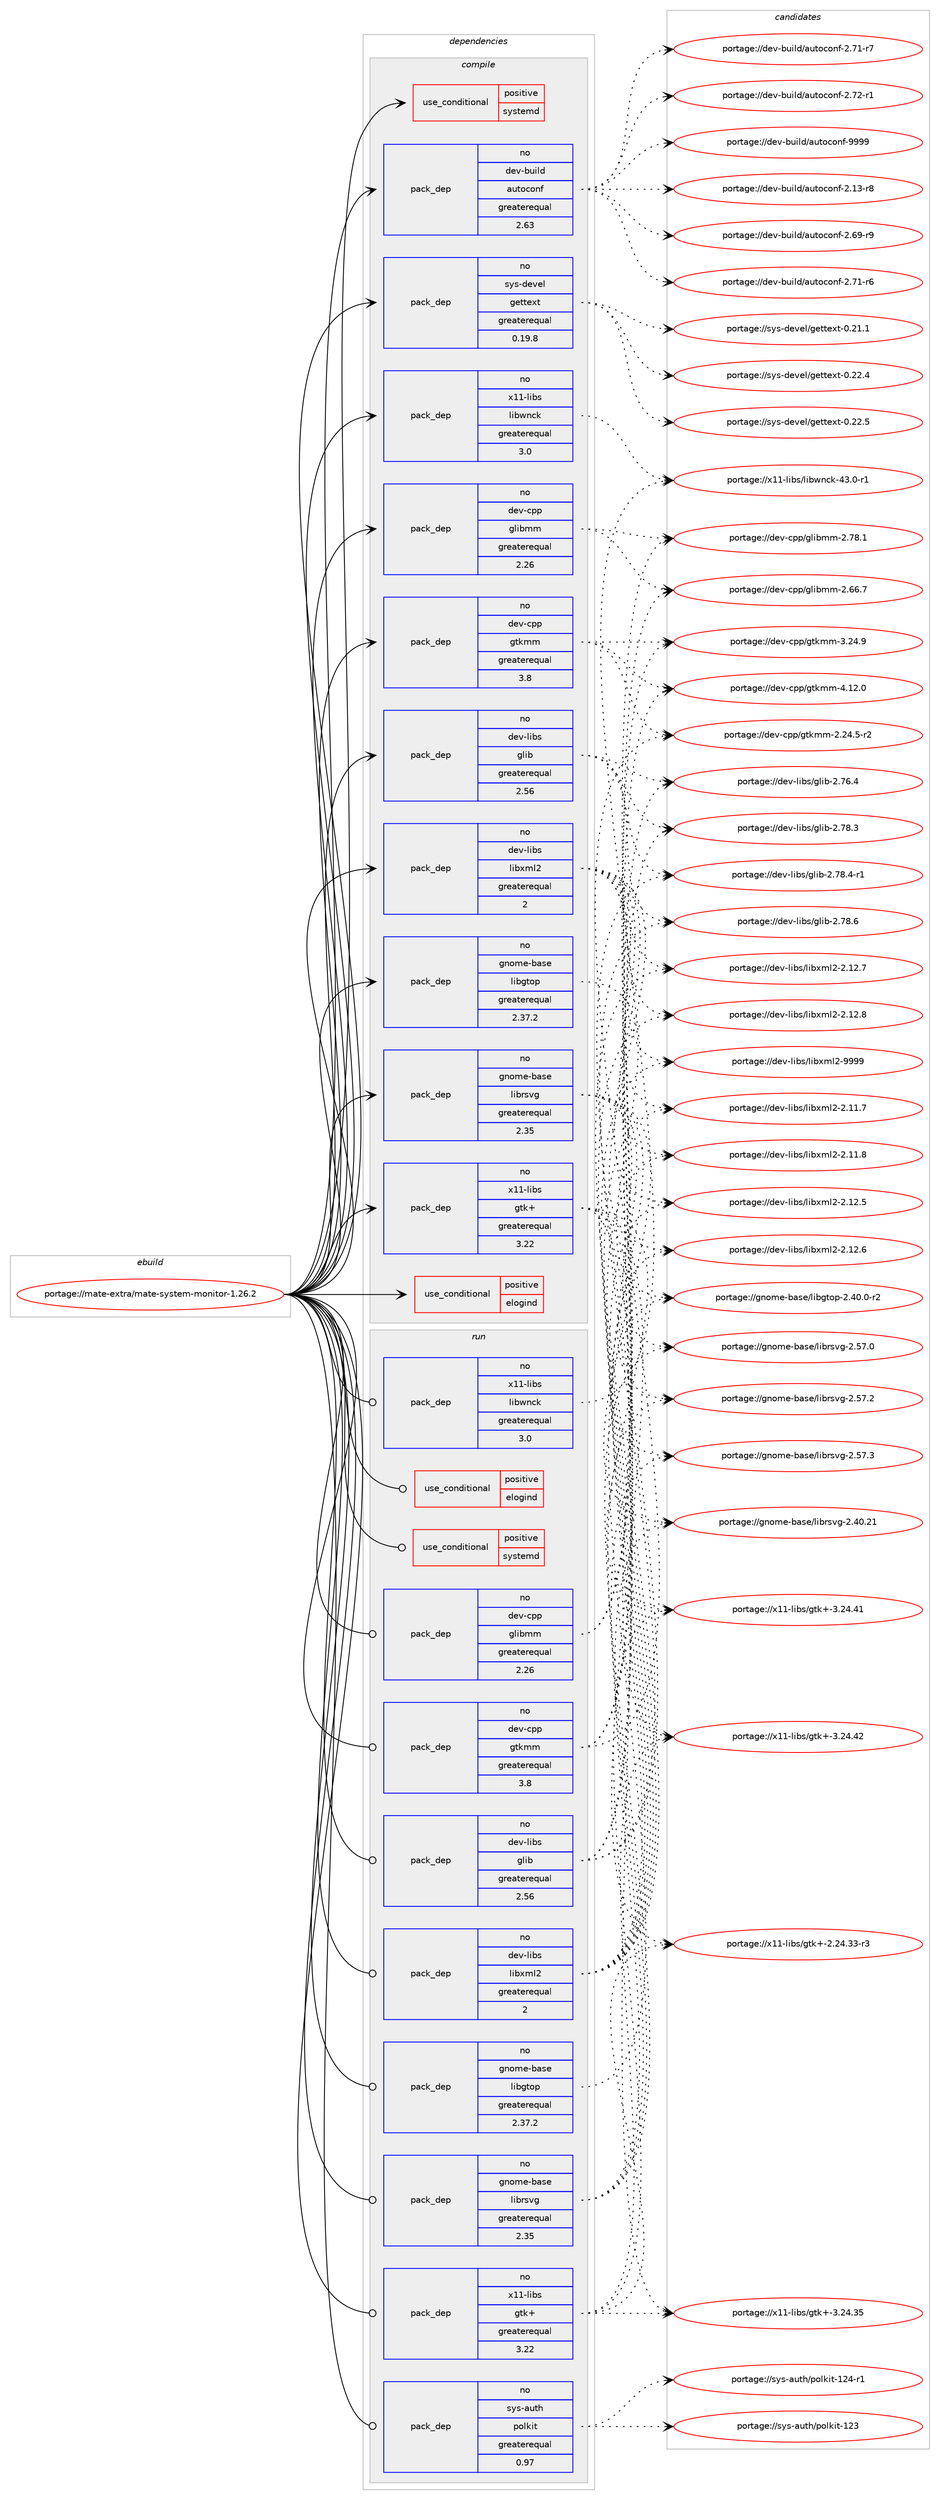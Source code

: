 digraph prolog {

# *************
# Graph options
# *************

newrank=true;
concentrate=true;
compound=true;
graph [rankdir=LR,fontname=Helvetica,fontsize=10,ranksep=1.5];#, ranksep=2.5, nodesep=0.2];
edge  [arrowhead=vee];
node  [fontname=Helvetica,fontsize=10];

# **********
# The ebuild
# **********

subgraph cluster_leftcol {
color=gray;
rank=same;
label=<<i>ebuild</i>>;
id [label="portage://mate-extra/mate-system-monitor-1.26.2", color=red, width=4, href="../mate-extra/mate-system-monitor-1.26.2.svg"];
}

# ****************
# The dependencies
# ****************

subgraph cluster_midcol {
color=gray;
label=<<i>dependencies</i>>;
subgraph cluster_compile {
fillcolor="#eeeeee";
style=filled;
label=<<i>compile</i>>;
subgraph cond69415 {
dependency148026 [label=<<TABLE BORDER="0" CELLBORDER="1" CELLSPACING="0" CELLPADDING="4"><TR><TD ROWSPAN="3" CELLPADDING="10">use_conditional</TD></TR><TR><TD>positive</TD></TR><TR><TD>elogind</TD></TR></TABLE>>, shape=none, color=red];
# *** BEGIN UNKNOWN DEPENDENCY TYPE (TODO) ***
# dependency148026 -> package_dependency(portage://mate-extra/mate-system-monitor-1.26.2,install,no,sys-auth,elogind,none,[,,],[],[])
# *** END UNKNOWN DEPENDENCY TYPE (TODO) ***

}
id:e -> dependency148026:w [weight=20,style="solid",arrowhead="vee"];
subgraph cond69416 {
dependency148027 [label=<<TABLE BORDER="0" CELLBORDER="1" CELLSPACING="0" CELLPADDING="4"><TR><TD ROWSPAN="3" CELLPADDING="10">use_conditional</TD></TR><TR><TD>positive</TD></TR><TR><TD>systemd</TD></TR></TABLE>>, shape=none, color=red];
# *** BEGIN UNKNOWN DEPENDENCY TYPE (TODO) ***
# dependency148027 -> package_dependency(portage://mate-extra/mate-system-monitor-1.26.2,install,no,sys-apps,systemd,none,[,,],[],[])
# *** END UNKNOWN DEPENDENCY TYPE (TODO) ***

}
id:e -> dependency148027:w [weight=20,style="solid",arrowhead="vee"];
# *** BEGIN UNKNOWN DEPENDENCY TYPE (TODO) ***
# id -> package_dependency(portage://mate-extra/mate-system-monitor-1.26.2,install,no,app-text,yelp-tools,none,[,,],[],[])
# *** END UNKNOWN DEPENDENCY TYPE (TODO) ***

subgraph pack76345 {
dependency148028 [label=<<TABLE BORDER="0" CELLBORDER="1" CELLSPACING="0" CELLPADDING="4" WIDTH="220"><TR><TD ROWSPAN="6" CELLPADDING="30">pack_dep</TD></TR><TR><TD WIDTH="110">no</TD></TR><TR><TD>dev-build</TD></TR><TR><TD>autoconf</TD></TR><TR><TD>greaterequal</TD></TR><TR><TD>2.63</TD></TR></TABLE>>, shape=none, color=blue];
}
id:e -> dependency148028:w [weight=20,style="solid",arrowhead="vee"];
subgraph pack76346 {
dependency148029 [label=<<TABLE BORDER="0" CELLBORDER="1" CELLSPACING="0" CELLPADDING="4" WIDTH="220"><TR><TD ROWSPAN="6" CELLPADDING="30">pack_dep</TD></TR><TR><TD WIDTH="110">no</TD></TR><TR><TD>dev-cpp</TD></TR><TR><TD>glibmm</TD></TR><TR><TD>greaterequal</TD></TR><TR><TD>2.26</TD></TR></TABLE>>, shape=none, color=blue];
}
id:e -> dependency148029:w [weight=20,style="solid",arrowhead="vee"];
subgraph pack76347 {
dependency148030 [label=<<TABLE BORDER="0" CELLBORDER="1" CELLSPACING="0" CELLPADDING="4" WIDTH="220"><TR><TD ROWSPAN="6" CELLPADDING="30">pack_dep</TD></TR><TR><TD WIDTH="110">no</TD></TR><TR><TD>dev-cpp</TD></TR><TR><TD>gtkmm</TD></TR><TR><TD>greaterequal</TD></TR><TR><TD>3.8</TD></TR></TABLE>>, shape=none, color=blue];
}
id:e -> dependency148030:w [weight=20,style="solid",arrowhead="vee"];
subgraph pack76348 {
dependency148031 [label=<<TABLE BORDER="0" CELLBORDER="1" CELLSPACING="0" CELLPADDING="4" WIDTH="220"><TR><TD ROWSPAN="6" CELLPADDING="30">pack_dep</TD></TR><TR><TD WIDTH="110">no</TD></TR><TR><TD>dev-libs</TD></TR><TR><TD>glib</TD></TR><TR><TD>greaterequal</TD></TR><TR><TD>2.56</TD></TR></TABLE>>, shape=none, color=blue];
}
id:e -> dependency148031:w [weight=20,style="solid",arrowhead="vee"];
# *** BEGIN UNKNOWN DEPENDENCY TYPE (TODO) ***
# id -> package_dependency(portage://mate-extra/mate-system-monitor-1.26.2,install,no,dev-libs,libsigc++,none,[,,],[slot(2)],[])
# *** END UNKNOWN DEPENDENCY TYPE (TODO) ***

subgraph pack76349 {
dependency148032 [label=<<TABLE BORDER="0" CELLBORDER="1" CELLSPACING="0" CELLPADDING="4" WIDTH="220"><TR><TD ROWSPAN="6" CELLPADDING="30">pack_dep</TD></TR><TR><TD WIDTH="110">no</TD></TR><TR><TD>dev-libs</TD></TR><TR><TD>libxml2</TD></TR><TR><TD>greaterequal</TD></TR><TR><TD>2</TD></TR></TABLE>>, shape=none, color=blue];
}
id:e -> dependency148032:w [weight=20,style="solid",arrowhead="vee"];
subgraph pack76350 {
dependency148033 [label=<<TABLE BORDER="0" CELLBORDER="1" CELLSPACING="0" CELLPADDING="4" WIDTH="220"><TR><TD ROWSPAN="6" CELLPADDING="30">pack_dep</TD></TR><TR><TD WIDTH="110">no</TD></TR><TR><TD>gnome-base</TD></TR><TR><TD>libgtop</TD></TR><TR><TD>greaterequal</TD></TR><TR><TD>2.37.2</TD></TR></TABLE>>, shape=none, color=blue];
}
id:e -> dependency148033:w [weight=20,style="solid",arrowhead="vee"];
subgraph pack76351 {
dependency148034 [label=<<TABLE BORDER="0" CELLBORDER="1" CELLSPACING="0" CELLPADDING="4" WIDTH="220"><TR><TD ROWSPAN="6" CELLPADDING="30">pack_dep</TD></TR><TR><TD WIDTH="110">no</TD></TR><TR><TD>gnome-base</TD></TR><TR><TD>librsvg</TD></TR><TR><TD>greaterequal</TD></TR><TR><TD>2.35</TD></TR></TABLE>>, shape=none, color=blue];
}
id:e -> dependency148034:w [weight=20,style="solid",arrowhead="vee"];
subgraph pack76352 {
dependency148035 [label=<<TABLE BORDER="0" CELLBORDER="1" CELLSPACING="0" CELLPADDING="4" WIDTH="220"><TR><TD ROWSPAN="6" CELLPADDING="30">pack_dep</TD></TR><TR><TD WIDTH="110">no</TD></TR><TR><TD>sys-devel</TD></TR><TR><TD>gettext</TD></TR><TR><TD>greaterequal</TD></TR><TR><TD>0.19.8</TD></TR></TABLE>>, shape=none, color=blue];
}
id:e -> dependency148035:w [weight=20,style="solid",arrowhead="vee"];
# *** BEGIN UNKNOWN DEPENDENCY TYPE (TODO) ***
# id -> package_dependency(portage://mate-extra/mate-system-monitor-1.26.2,install,no,virtual,pkgconfig,none,[,,],[],[])
# *** END UNKNOWN DEPENDENCY TYPE (TODO) ***

# *** BEGIN UNKNOWN DEPENDENCY TYPE (TODO) ***
# id -> package_dependency(portage://mate-extra/mate-system-monitor-1.26.2,install,no,x11-libs,cairo,none,[,,],[],[])
# *** END UNKNOWN DEPENDENCY TYPE (TODO) ***

# *** BEGIN UNKNOWN DEPENDENCY TYPE (TODO) ***
# id -> package_dependency(portage://mate-extra/mate-system-monitor-1.26.2,install,no,x11-libs,gdk-pixbuf,none,[,,],[slot(2)],[])
# *** END UNKNOWN DEPENDENCY TYPE (TODO) ***

subgraph pack76353 {
dependency148036 [label=<<TABLE BORDER="0" CELLBORDER="1" CELLSPACING="0" CELLPADDING="4" WIDTH="220"><TR><TD ROWSPAN="6" CELLPADDING="30">pack_dep</TD></TR><TR><TD WIDTH="110">no</TD></TR><TR><TD>x11-libs</TD></TR><TR><TD>gtk+</TD></TR><TR><TD>greaterequal</TD></TR><TR><TD>3.22</TD></TR></TABLE>>, shape=none, color=blue];
}
id:e -> dependency148036:w [weight=20,style="solid",arrowhead="vee"];
subgraph pack76354 {
dependency148037 [label=<<TABLE BORDER="0" CELLBORDER="1" CELLSPACING="0" CELLPADDING="4" WIDTH="220"><TR><TD ROWSPAN="6" CELLPADDING="30">pack_dep</TD></TR><TR><TD WIDTH="110">no</TD></TR><TR><TD>x11-libs</TD></TR><TR><TD>libwnck</TD></TR><TR><TD>greaterequal</TD></TR><TR><TD>3.0</TD></TR></TABLE>>, shape=none, color=blue];
}
id:e -> dependency148037:w [weight=20,style="solid",arrowhead="vee"];
}
subgraph cluster_compileandrun {
fillcolor="#eeeeee";
style=filled;
label=<<i>compile and run</i>>;
}
subgraph cluster_run {
fillcolor="#eeeeee";
style=filled;
label=<<i>run</i>>;
subgraph cond69417 {
dependency148038 [label=<<TABLE BORDER="0" CELLBORDER="1" CELLSPACING="0" CELLPADDING="4"><TR><TD ROWSPAN="3" CELLPADDING="10">use_conditional</TD></TR><TR><TD>positive</TD></TR><TR><TD>elogind</TD></TR></TABLE>>, shape=none, color=red];
# *** BEGIN UNKNOWN DEPENDENCY TYPE (TODO) ***
# dependency148038 -> package_dependency(portage://mate-extra/mate-system-monitor-1.26.2,run,no,sys-auth,elogind,none,[,,],[],[])
# *** END UNKNOWN DEPENDENCY TYPE (TODO) ***

}
id:e -> dependency148038:w [weight=20,style="solid",arrowhead="odot"];
subgraph cond69418 {
dependency148039 [label=<<TABLE BORDER="0" CELLBORDER="1" CELLSPACING="0" CELLPADDING="4"><TR><TD ROWSPAN="3" CELLPADDING="10">use_conditional</TD></TR><TR><TD>positive</TD></TR><TR><TD>systemd</TD></TR></TABLE>>, shape=none, color=red];
# *** BEGIN UNKNOWN DEPENDENCY TYPE (TODO) ***
# dependency148039 -> package_dependency(portage://mate-extra/mate-system-monitor-1.26.2,run,no,sys-apps,systemd,none,[,,],[],[])
# *** END UNKNOWN DEPENDENCY TYPE (TODO) ***

}
id:e -> dependency148039:w [weight=20,style="solid",arrowhead="odot"];
subgraph pack76355 {
dependency148040 [label=<<TABLE BORDER="0" CELLBORDER="1" CELLSPACING="0" CELLPADDING="4" WIDTH="220"><TR><TD ROWSPAN="6" CELLPADDING="30">pack_dep</TD></TR><TR><TD WIDTH="110">no</TD></TR><TR><TD>dev-cpp</TD></TR><TR><TD>glibmm</TD></TR><TR><TD>greaterequal</TD></TR><TR><TD>2.26</TD></TR></TABLE>>, shape=none, color=blue];
}
id:e -> dependency148040:w [weight=20,style="solid",arrowhead="odot"];
subgraph pack76356 {
dependency148041 [label=<<TABLE BORDER="0" CELLBORDER="1" CELLSPACING="0" CELLPADDING="4" WIDTH="220"><TR><TD ROWSPAN="6" CELLPADDING="30">pack_dep</TD></TR><TR><TD WIDTH="110">no</TD></TR><TR><TD>dev-cpp</TD></TR><TR><TD>gtkmm</TD></TR><TR><TD>greaterequal</TD></TR><TR><TD>3.8</TD></TR></TABLE>>, shape=none, color=blue];
}
id:e -> dependency148041:w [weight=20,style="solid",arrowhead="odot"];
subgraph pack76357 {
dependency148042 [label=<<TABLE BORDER="0" CELLBORDER="1" CELLSPACING="0" CELLPADDING="4" WIDTH="220"><TR><TD ROWSPAN="6" CELLPADDING="30">pack_dep</TD></TR><TR><TD WIDTH="110">no</TD></TR><TR><TD>dev-libs</TD></TR><TR><TD>glib</TD></TR><TR><TD>greaterequal</TD></TR><TR><TD>2.56</TD></TR></TABLE>>, shape=none, color=blue];
}
id:e -> dependency148042:w [weight=20,style="solid",arrowhead="odot"];
# *** BEGIN UNKNOWN DEPENDENCY TYPE (TODO) ***
# id -> package_dependency(portage://mate-extra/mate-system-monitor-1.26.2,run,no,dev-libs,libsigc++,none,[,,],[slot(2)],[])
# *** END UNKNOWN DEPENDENCY TYPE (TODO) ***

subgraph pack76358 {
dependency148043 [label=<<TABLE BORDER="0" CELLBORDER="1" CELLSPACING="0" CELLPADDING="4" WIDTH="220"><TR><TD ROWSPAN="6" CELLPADDING="30">pack_dep</TD></TR><TR><TD WIDTH="110">no</TD></TR><TR><TD>dev-libs</TD></TR><TR><TD>libxml2</TD></TR><TR><TD>greaterequal</TD></TR><TR><TD>2</TD></TR></TABLE>>, shape=none, color=blue];
}
id:e -> dependency148043:w [weight=20,style="solid",arrowhead="odot"];
subgraph pack76359 {
dependency148044 [label=<<TABLE BORDER="0" CELLBORDER="1" CELLSPACING="0" CELLPADDING="4" WIDTH="220"><TR><TD ROWSPAN="6" CELLPADDING="30">pack_dep</TD></TR><TR><TD WIDTH="110">no</TD></TR><TR><TD>gnome-base</TD></TR><TR><TD>libgtop</TD></TR><TR><TD>greaterequal</TD></TR><TR><TD>2.37.2</TD></TR></TABLE>>, shape=none, color=blue];
}
id:e -> dependency148044:w [weight=20,style="solid",arrowhead="odot"];
subgraph pack76360 {
dependency148045 [label=<<TABLE BORDER="0" CELLBORDER="1" CELLSPACING="0" CELLPADDING="4" WIDTH="220"><TR><TD ROWSPAN="6" CELLPADDING="30">pack_dep</TD></TR><TR><TD WIDTH="110">no</TD></TR><TR><TD>gnome-base</TD></TR><TR><TD>librsvg</TD></TR><TR><TD>greaterequal</TD></TR><TR><TD>2.35</TD></TR></TABLE>>, shape=none, color=blue];
}
id:e -> dependency148045:w [weight=20,style="solid",arrowhead="odot"];
subgraph pack76361 {
dependency148046 [label=<<TABLE BORDER="0" CELLBORDER="1" CELLSPACING="0" CELLPADDING="4" WIDTH="220"><TR><TD ROWSPAN="6" CELLPADDING="30">pack_dep</TD></TR><TR><TD WIDTH="110">no</TD></TR><TR><TD>sys-auth</TD></TR><TR><TD>polkit</TD></TR><TR><TD>greaterequal</TD></TR><TR><TD>0.97</TD></TR></TABLE>>, shape=none, color=blue];
}
id:e -> dependency148046:w [weight=20,style="solid",arrowhead="odot"];
# *** BEGIN UNKNOWN DEPENDENCY TYPE (TODO) ***
# id -> package_dependency(portage://mate-extra/mate-system-monitor-1.26.2,run,no,virtual,libintl,none,[,,],[],[])
# *** END UNKNOWN DEPENDENCY TYPE (TODO) ***

# *** BEGIN UNKNOWN DEPENDENCY TYPE (TODO) ***
# id -> package_dependency(portage://mate-extra/mate-system-monitor-1.26.2,run,no,x11-libs,cairo,none,[,,],[],[])
# *** END UNKNOWN DEPENDENCY TYPE (TODO) ***

# *** BEGIN UNKNOWN DEPENDENCY TYPE (TODO) ***
# id -> package_dependency(portage://mate-extra/mate-system-monitor-1.26.2,run,no,x11-libs,gdk-pixbuf,none,[,,],[slot(2)],[])
# *** END UNKNOWN DEPENDENCY TYPE (TODO) ***

subgraph pack76362 {
dependency148047 [label=<<TABLE BORDER="0" CELLBORDER="1" CELLSPACING="0" CELLPADDING="4" WIDTH="220"><TR><TD ROWSPAN="6" CELLPADDING="30">pack_dep</TD></TR><TR><TD WIDTH="110">no</TD></TR><TR><TD>x11-libs</TD></TR><TR><TD>gtk+</TD></TR><TR><TD>greaterequal</TD></TR><TR><TD>3.22</TD></TR></TABLE>>, shape=none, color=blue];
}
id:e -> dependency148047:w [weight=20,style="solid",arrowhead="odot"];
subgraph pack76363 {
dependency148048 [label=<<TABLE BORDER="0" CELLBORDER="1" CELLSPACING="0" CELLPADDING="4" WIDTH="220"><TR><TD ROWSPAN="6" CELLPADDING="30">pack_dep</TD></TR><TR><TD WIDTH="110">no</TD></TR><TR><TD>x11-libs</TD></TR><TR><TD>libwnck</TD></TR><TR><TD>greaterequal</TD></TR><TR><TD>3.0</TD></TR></TABLE>>, shape=none, color=blue];
}
id:e -> dependency148048:w [weight=20,style="solid",arrowhead="odot"];
}
}

# **************
# The candidates
# **************

subgraph cluster_choices {
rank=same;
color=gray;
label=<<i>candidates</i>>;

subgraph choice76345 {
color=black;
nodesep=1;
choice100101118459811710510810047971171161119911111010245504649514511456 [label="portage://dev-build/autoconf-2.13-r8", color=red, width=4,href="../dev-build/autoconf-2.13-r8.svg"];
choice100101118459811710510810047971171161119911111010245504654574511457 [label="portage://dev-build/autoconf-2.69-r9", color=red, width=4,href="../dev-build/autoconf-2.69-r9.svg"];
choice100101118459811710510810047971171161119911111010245504655494511454 [label="portage://dev-build/autoconf-2.71-r6", color=red, width=4,href="../dev-build/autoconf-2.71-r6.svg"];
choice100101118459811710510810047971171161119911111010245504655494511455 [label="portage://dev-build/autoconf-2.71-r7", color=red, width=4,href="../dev-build/autoconf-2.71-r7.svg"];
choice100101118459811710510810047971171161119911111010245504655504511449 [label="portage://dev-build/autoconf-2.72-r1", color=red, width=4,href="../dev-build/autoconf-2.72-r1.svg"];
choice10010111845981171051081004797117116111991111101024557575757 [label="portage://dev-build/autoconf-9999", color=red, width=4,href="../dev-build/autoconf-9999.svg"];
dependency148028:e -> choice100101118459811710510810047971171161119911111010245504649514511456:w [style=dotted,weight="100"];
dependency148028:e -> choice100101118459811710510810047971171161119911111010245504654574511457:w [style=dotted,weight="100"];
dependency148028:e -> choice100101118459811710510810047971171161119911111010245504655494511454:w [style=dotted,weight="100"];
dependency148028:e -> choice100101118459811710510810047971171161119911111010245504655494511455:w [style=dotted,weight="100"];
dependency148028:e -> choice100101118459811710510810047971171161119911111010245504655504511449:w [style=dotted,weight="100"];
dependency148028:e -> choice10010111845981171051081004797117116111991111101024557575757:w [style=dotted,weight="100"];
}
subgraph choice76346 {
color=black;
nodesep=1;
choice1001011184599112112471031081059810910945504654544655 [label="portage://dev-cpp/glibmm-2.66.7", color=red, width=4,href="../dev-cpp/glibmm-2.66.7.svg"];
choice1001011184599112112471031081059810910945504655564649 [label="portage://dev-cpp/glibmm-2.78.1", color=red, width=4,href="../dev-cpp/glibmm-2.78.1.svg"];
dependency148029:e -> choice1001011184599112112471031081059810910945504654544655:w [style=dotted,weight="100"];
dependency148029:e -> choice1001011184599112112471031081059810910945504655564649:w [style=dotted,weight="100"];
}
subgraph choice76347 {
color=black;
nodesep=1;
choice100101118459911211247103116107109109455046505246534511450 [label="portage://dev-cpp/gtkmm-2.24.5-r2", color=red, width=4,href="../dev-cpp/gtkmm-2.24.5-r2.svg"];
choice10010111845991121124710311610710910945514650524657 [label="portage://dev-cpp/gtkmm-3.24.9", color=red, width=4,href="../dev-cpp/gtkmm-3.24.9.svg"];
choice10010111845991121124710311610710910945524649504648 [label="portage://dev-cpp/gtkmm-4.12.0", color=red, width=4,href="../dev-cpp/gtkmm-4.12.0.svg"];
dependency148030:e -> choice100101118459911211247103116107109109455046505246534511450:w [style=dotted,weight="100"];
dependency148030:e -> choice10010111845991121124710311610710910945514650524657:w [style=dotted,weight="100"];
dependency148030:e -> choice10010111845991121124710311610710910945524649504648:w [style=dotted,weight="100"];
}
subgraph choice76348 {
color=black;
nodesep=1;
choice1001011184510810598115471031081059845504655544652 [label="portage://dev-libs/glib-2.76.4", color=red, width=4,href="../dev-libs/glib-2.76.4.svg"];
choice1001011184510810598115471031081059845504655564651 [label="portage://dev-libs/glib-2.78.3", color=red, width=4,href="../dev-libs/glib-2.78.3.svg"];
choice10010111845108105981154710310810598455046555646524511449 [label="portage://dev-libs/glib-2.78.4-r1", color=red, width=4,href="../dev-libs/glib-2.78.4-r1.svg"];
choice1001011184510810598115471031081059845504655564654 [label="portage://dev-libs/glib-2.78.6", color=red, width=4,href="../dev-libs/glib-2.78.6.svg"];
dependency148031:e -> choice1001011184510810598115471031081059845504655544652:w [style=dotted,weight="100"];
dependency148031:e -> choice1001011184510810598115471031081059845504655564651:w [style=dotted,weight="100"];
dependency148031:e -> choice10010111845108105981154710310810598455046555646524511449:w [style=dotted,weight="100"];
dependency148031:e -> choice1001011184510810598115471031081059845504655564654:w [style=dotted,weight="100"];
}
subgraph choice76349 {
color=black;
nodesep=1;
choice100101118451081059811547108105981201091085045504649494655 [label="portage://dev-libs/libxml2-2.11.7", color=red, width=4,href="../dev-libs/libxml2-2.11.7.svg"];
choice100101118451081059811547108105981201091085045504649494656 [label="portage://dev-libs/libxml2-2.11.8", color=red, width=4,href="../dev-libs/libxml2-2.11.8.svg"];
choice100101118451081059811547108105981201091085045504649504653 [label="portage://dev-libs/libxml2-2.12.5", color=red, width=4,href="../dev-libs/libxml2-2.12.5.svg"];
choice100101118451081059811547108105981201091085045504649504654 [label="portage://dev-libs/libxml2-2.12.6", color=red, width=4,href="../dev-libs/libxml2-2.12.6.svg"];
choice100101118451081059811547108105981201091085045504649504655 [label="portage://dev-libs/libxml2-2.12.7", color=red, width=4,href="../dev-libs/libxml2-2.12.7.svg"];
choice100101118451081059811547108105981201091085045504649504656 [label="portage://dev-libs/libxml2-2.12.8", color=red, width=4,href="../dev-libs/libxml2-2.12.8.svg"];
choice10010111845108105981154710810598120109108504557575757 [label="portage://dev-libs/libxml2-9999", color=red, width=4,href="../dev-libs/libxml2-9999.svg"];
dependency148032:e -> choice100101118451081059811547108105981201091085045504649494655:w [style=dotted,weight="100"];
dependency148032:e -> choice100101118451081059811547108105981201091085045504649494656:w [style=dotted,weight="100"];
dependency148032:e -> choice100101118451081059811547108105981201091085045504649504653:w [style=dotted,weight="100"];
dependency148032:e -> choice100101118451081059811547108105981201091085045504649504654:w [style=dotted,weight="100"];
dependency148032:e -> choice100101118451081059811547108105981201091085045504649504655:w [style=dotted,weight="100"];
dependency148032:e -> choice100101118451081059811547108105981201091085045504649504656:w [style=dotted,weight="100"];
dependency148032:e -> choice10010111845108105981154710810598120109108504557575757:w [style=dotted,weight="100"];
}
subgraph choice76350 {
color=black;
nodesep=1;
choice1031101111091014598971151014710810598103116111112455046524846484511450 [label="portage://gnome-base/libgtop-2.40.0-r2", color=red, width=4,href="../gnome-base/libgtop-2.40.0-r2.svg"];
dependency148033:e -> choice1031101111091014598971151014710810598103116111112455046524846484511450:w [style=dotted,weight="100"];
}
subgraph choice76351 {
color=black;
nodesep=1;
choice10311011110910145989711510147108105981141151181034550465248465049 [label="portage://gnome-base/librsvg-2.40.21", color=red, width=4,href="../gnome-base/librsvg-2.40.21.svg"];
choice103110111109101459897115101471081059811411511810345504653554648 [label="portage://gnome-base/librsvg-2.57.0", color=red, width=4,href="../gnome-base/librsvg-2.57.0.svg"];
choice103110111109101459897115101471081059811411511810345504653554650 [label="portage://gnome-base/librsvg-2.57.2", color=red, width=4,href="../gnome-base/librsvg-2.57.2.svg"];
choice103110111109101459897115101471081059811411511810345504653554651 [label="portage://gnome-base/librsvg-2.57.3", color=red, width=4,href="../gnome-base/librsvg-2.57.3.svg"];
dependency148034:e -> choice10311011110910145989711510147108105981141151181034550465248465049:w [style=dotted,weight="100"];
dependency148034:e -> choice103110111109101459897115101471081059811411511810345504653554648:w [style=dotted,weight="100"];
dependency148034:e -> choice103110111109101459897115101471081059811411511810345504653554650:w [style=dotted,weight="100"];
dependency148034:e -> choice103110111109101459897115101471081059811411511810345504653554651:w [style=dotted,weight="100"];
}
subgraph choice76352 {
color=black;
nodesep=1;
choice115121115451001011181011084710310111611610112011645484650494649 [label="portage://sys-devel/gettext-0.21.1", color=red, width=4,href="../sys-devel/gettext-0.21.1.svg"];
choice115121115451001011181011084710310111611610112011645484650504652 [label="portage://sys-devel/gettext-0.22.4", color=red, width=4,href="../sys-devel/gettext-0.22.4.svg"];
choice115121115451001011181011084710310111611610112011645484650504653 [label="portage://sys-devel/gettext-0.22.5", color=red, width=4,href="../sys-devel/gettext-0.22.5.svg"];
dependency148035:e -> choice115121115451001011181011084710310111611610112011645484650494649:w [style=dotted,weight="100"];
dependency148035:e -> choice115121115451001011181011084710310111611610112011645484650504652:w [style=dotted,weight="100"];
dependency148035:e -> choice115121115451001011181011084710310111611610112011645484650504653:w [style=dotted,weight="100"];
}
subgraph choice76353 {
color=black;
nodesep=1;
choice12049494510810598115471031161074345504650524651514511451 [label="portage://x11-libs/gtk+-2.24.33-r3", color=red, width=4,href="../x11-libs/gtk+-2.24.33-r3.svg"];
choice1204949451081059811547103116107434551465052465153 [label="portage://x11-libs/gtk+-3.24.35", color=red, width=4,href="../x11-libs/gtk+-3.24.35.svg"];
choice1204949451081059811547103116107434551465052465249 [label="portage://x11-libs/gtk+-3.24.41", color=red, width=4,href="../x11-libs/gtk+-3.24.41.svg"];
choice1204949451081059811547103116107434551465052465250 [label="portage://x11-libs/gtk+-3.24.42", color=red, width=4,href="../x11-libs/gtk+-3.24.42.svg"];
dependency148036:e -> choice12049494510810598115471031161074345504650524651514511451:w [style=dotted,weight="100"];
dependency148036:e -> choice1204949451081059811547103116107434551465052465153:w [style=dotted,weight="100"];
dependency148036:e -> choice1204949451081059811547103116107434551465052465249:w [style=dotted,weight="100"];
dependency148036:e -> choice1204949451081059811547103116107434551465052465250:w [style=dotted,weight="100"];
}
subgraph choice76354 {
color=black;
nodesep=1;
choice1204949451081059811547108105981191109910745525146484511449 [label="portage://x11-libs/libwnck-43.0-r1", color=red, width=4,href="../x11-libs/libwnck-43.0-r1.svg"];
dependency148037:e -> choice1204949451081059811547108105981191109910745525146484511449:w [style=dotted,weight="100"];
}
subgraph choice76355 {
color=black;
nodesep=1;
choice1001011184599112112471031081059810910945504654544655 [label="portage://dev-cpp/glibmm-2.66.7", color=red, width=4,href="../dev-cpp/glibmm-2.66.7.svg"];
choice1001011184599112112471031081059810910945504655564649 [label="portage://dev-cpp/glibmm-2.78.1", color=red, width=4,href="../dev-cpp/glibmm-2.78.1.svg"];
dependency148040:e -> choice1001011184599112112471031081059810910945504654544655:w [style=dotted,weight="100"];
dependency148040:e -> choice1001011184599112112471031081059810910945504655564649:w [style=dotted,weight="100"];
}
subgraph choice76356 {
color=black;
nodesep=1;
choice100101118459911211247103116107109109455046505246534511450 [label="portage://dev-cpp/gtkmm-2.24.5-r2", color=red, width=4,href="../dev-cpp/gtkmm-2.24.5-r2.svg"];
choice10010111845991121124710311610710910945514650524657 [label="portage://dev-cpp/gtkmm-3.24.9", color=red, width=4,href="../dev-cpp/gtkmm-3.24.9.svg"];
choice10010111845991121124710311610710910945524649504648 [label="portage://dev-cpp/gtkmm-4.12.0", color=red, width=4,href="../dev-cpp/gtkmm-4.12.0.svg"];
dependency148041:e -> choice100101118459911211247103116107109109455046505246534511450:w [style=dotted,weight="100"];
dependency148041:e -> choice10010111845991121124710311610710910945514650524657:w [style=dotted,weight="100"];
dependency148041:e -> choice10010111845991121124710311610710910945524649504648:w [style=dotted,weight="100"];
}
subgraph choice76357 {
color=black;
nodesep=1;
choice1001011184510810598115471031081059845504655544652 [label="portage://dev-libs/glib-2.76.4", color=red, width=4,href="../dev-libs/glib-2.76.4.svg"];
choice1001011184510810598115471031081059845504655564651 [label="portage://dev-libs/glib-2.78.3", color=red, width=4,href="../dev-libs/glib-2.78.3.svg"];
choice10010111845108105981154710310810598455046555646524511449 [label="portage://dev-libs/glib-2.78.4-r1", color=red, width=4,href="../dev-libs/glib-2.78.4-r1.svg"];
choice1001011184510810598115471031081059845504655564654 [label="portage://dev-libs/glib-2.78.6", color=red, width=4,href="../dev-libs/glib-2.78.6.svg"];
dependency148042:e -> choice1001011184510810598115471031081059845504655544652:w [style=dotted,weight="100"];
dependency148042:e -> choice1001011184510810598115471031081059845504655564651:w [style=dotted,weight="100"];
dependency148042:e -> choice10010111845108105981154710310810598455046555646524511449:w [style=dotted,weight="100"];
dependency148042:e -> choice1001011184510810598115471031081059845504655564654:w [style=dotted,weight="100"];
}
subgraph choice76358 {
color=black;
nodesep=1;
choice100101118451081059811547108105981201091085045504649494655 [label="portage://dev-libs/libxml2-2.11.7", color=red, width=4,href="../dev-libs/libxml2-2.11.7.svg"];
choice100101118451081059811547108105981201091085045504649494656 [label="portage://dev-libs/libxml2-2.11.8", color=red, width=4,href="../dev-libs/libxml2-2.11.8.svg"];
choice100101118451081059811547108105981201091085045504649504653 [label="portage://dev-libs/libxml2-2.12.5", color=red, width=4,href="../dev-libs/libxml2-2.12.5.svg"];
choice100101118451081059811547108105981201091085045504649504654 [label="portage://dev-libs/libxml2-2.12.6", color=red, width=4,href="../dev-libs/libxml2-2.12.6.svg"];
choice100101118451081059811547108105981201091085045504649504655 [label="portage://dev-libs/libxml2-2.12.7", color=red, width=4,href="../dev-libs/libxml2-2.12.7.svg"];
choice100101118451081059811547108105981201091085045504649504656 [label="portage://dev-libs/libxml2-2.12.8", color=red, width=4,href="../dev-libs/libxml2-2.12.8.svg"];
choice10010111845108105981154710810598120109108504557575757 [label="portage://dev-libs/libxml2-9999", color=red, width=4,href="../dev-libs/libxml2-9999.svg"];
dependency148043:e -> choice100101118451081059811547108105981201091085045504649494655:w [style=dotted,weight="100"];
dependency148043:e -> choice100101118451081059811547108105981201091085045504649494656:w [style=dotted,weight="100"];
dependency148043:e -> choice100101118451081059811547108105981201091085045504649504653:w [style=dotted,weight="100"];
dependency148043:e -> choice100101118451081059811547108105981201091085045504649504654:w [style=dotted,weight="100"];
dependency148043:e -> choice100101118451081059811547108105981201091085045504649504655:w [style=dotted,weight="100"];
dependency148043:e -> choice100101118451081059811547108105981201091085045504649504656:w [style=dotted,weight="100"];
dependency148043:e -> choice10010111845108105981154710810598120109108504557575757:w [style=dotted,weight="100"];
}
subgraph choice76359 {
color=black;
nodesep=1;
choice1031101111091014598971151014710810598103116111112455046524846484511450 [label="portage://gnome-base/libgtop-2.40.0-r2", color=red, width=4,href="../gnome-base/libgtop-2.40.0-r2.svg"];
dependency148044:e -> choice1031101111091014598971151014710810598103116111112455046524846484511450:w [style=dotted,weight="100"];
}
subgraph choice76360 {
color=black;
nodesep=1;
choice10311011110910145989711510147108105981141151181034550465248465049 [label="portage://gnome-base/librsvg-2.40.21", color=red, width=4,href="../gnome-base/librsvg-2.40.21.svg"];
choice103110111109101459897115101471081059811411511810345504653554648 [label="portage://gnome-base/librsvg-2.57.0", color=red, width=4,href="../gnome-base/librsvg-2.57.0.svg"];
choice103110111109101459897115101471081059811411511810345504653554650 [label="portage://gnome-base/librsvg-2.57.2", color=red, width=4,href="../gnome-base/librsvg-2.57.2.svg"];
choice103110111109101459897115101471081059811411511810345504653554651 [label="portage://gnome-base/librsvg-2.57.3", color=red, width=4,href="../gnome-base/librsvg-2.57.3.svg"];
dependency148045:e -> choice10311011110910145989711510147108105981141151181034550465248465049:w [style=dotted,weight="100"];
dependency148045:e -> choice103110111109101459897115101471081059811411511810345504653554648:w [style=dotted,weight="100"];
dependency148045:e -> choice103110111109101459897115101471081059811411511810345504653554650:w [style=dotted,weight="100"];
dependency148045:e -> choice103110111109101459897115101471081059811411511810345504653554651:w [style=dotted,weight="100"];
}
subgraph choice76361 {
color=black;
nodesep=1;
choice11512111545971171161044711211110810710511645495051 [label="portage://sys-auth/polkit-123", color=red, width=4,href="../sys-auth/polkit-123.svg"];
choice115121115459711711610447112111108107105116454950524511449 [label="portage://sys-auth/polkit-124-r1", color=red, width=4,href="../sys-auth/polkit-124-r1.svg"];
dependency148046:e -> choice11512111545971171161044711211110810710511645495051:w [style=dotted,weight="100"];
dependency148046:e -> choice115121115459711711610447112111108107105116454950524511449:w [style=dotted,weight="100"];
}
subgraph choice76362 {
color=black;
nodesep=1;
choice12049494510810598115471031161074345504650524651514511451 [label="portage://x11-libs/gtk+-2.24.33-r3", color=red, width=4,href="../x11-libs/gtk+-2.24.33-r3.svg"];
choice1204949451081059811547103116107434551465052465153 [label="portage://x11-libs/gtk+-3.24.35", color=red, width=4,href="../x11-libs/gtk+-3.24.35.svg"];
choice1204949451081059811547103116107434551465052465249 [label="portage://x11-libs/gtk+-3.24.41", color=red, width=4,href="../x11-libs/gtk+-3.24.41.svg"];
choice1204949451081059811547103116107434551465052465250 [label="portage://x11-libs/gtk+-3.24.42", color=red, width=4,href="../x11-libs/gtk+-3.24.42.svg"];
dependency148047:e -> choice12049494510810598115471031161074345504650524651514511451:w [style=dotted,weight="100"];
dependency148047:e -> choice1204949451081059811547103116107434551465052465153:w [style=dotted,weight="100"];
dependency148047:e -> choice1204949451081059811547103116107434551465052465249:w [style=dotted,weight="100"];
dependency148047:e -> choice1204949451081059811547103116107434551465052465250:w [style=dotted,weight="100"];
}
subgraph choice76363 {
color=black;
nodesep=1;
choice1204949451081059811547108105981191109910745525146484511449 [label="portage://x11-libs/libwnck-43.0-r1", color=red, width=4,href="../x11-libs/libwnck-43.0-r1.svg"];
dependency148048:e -> choice1204949451081059811547108105981191109910745525146484511449:w [style=dotted,weight="100"];
}
}

}
